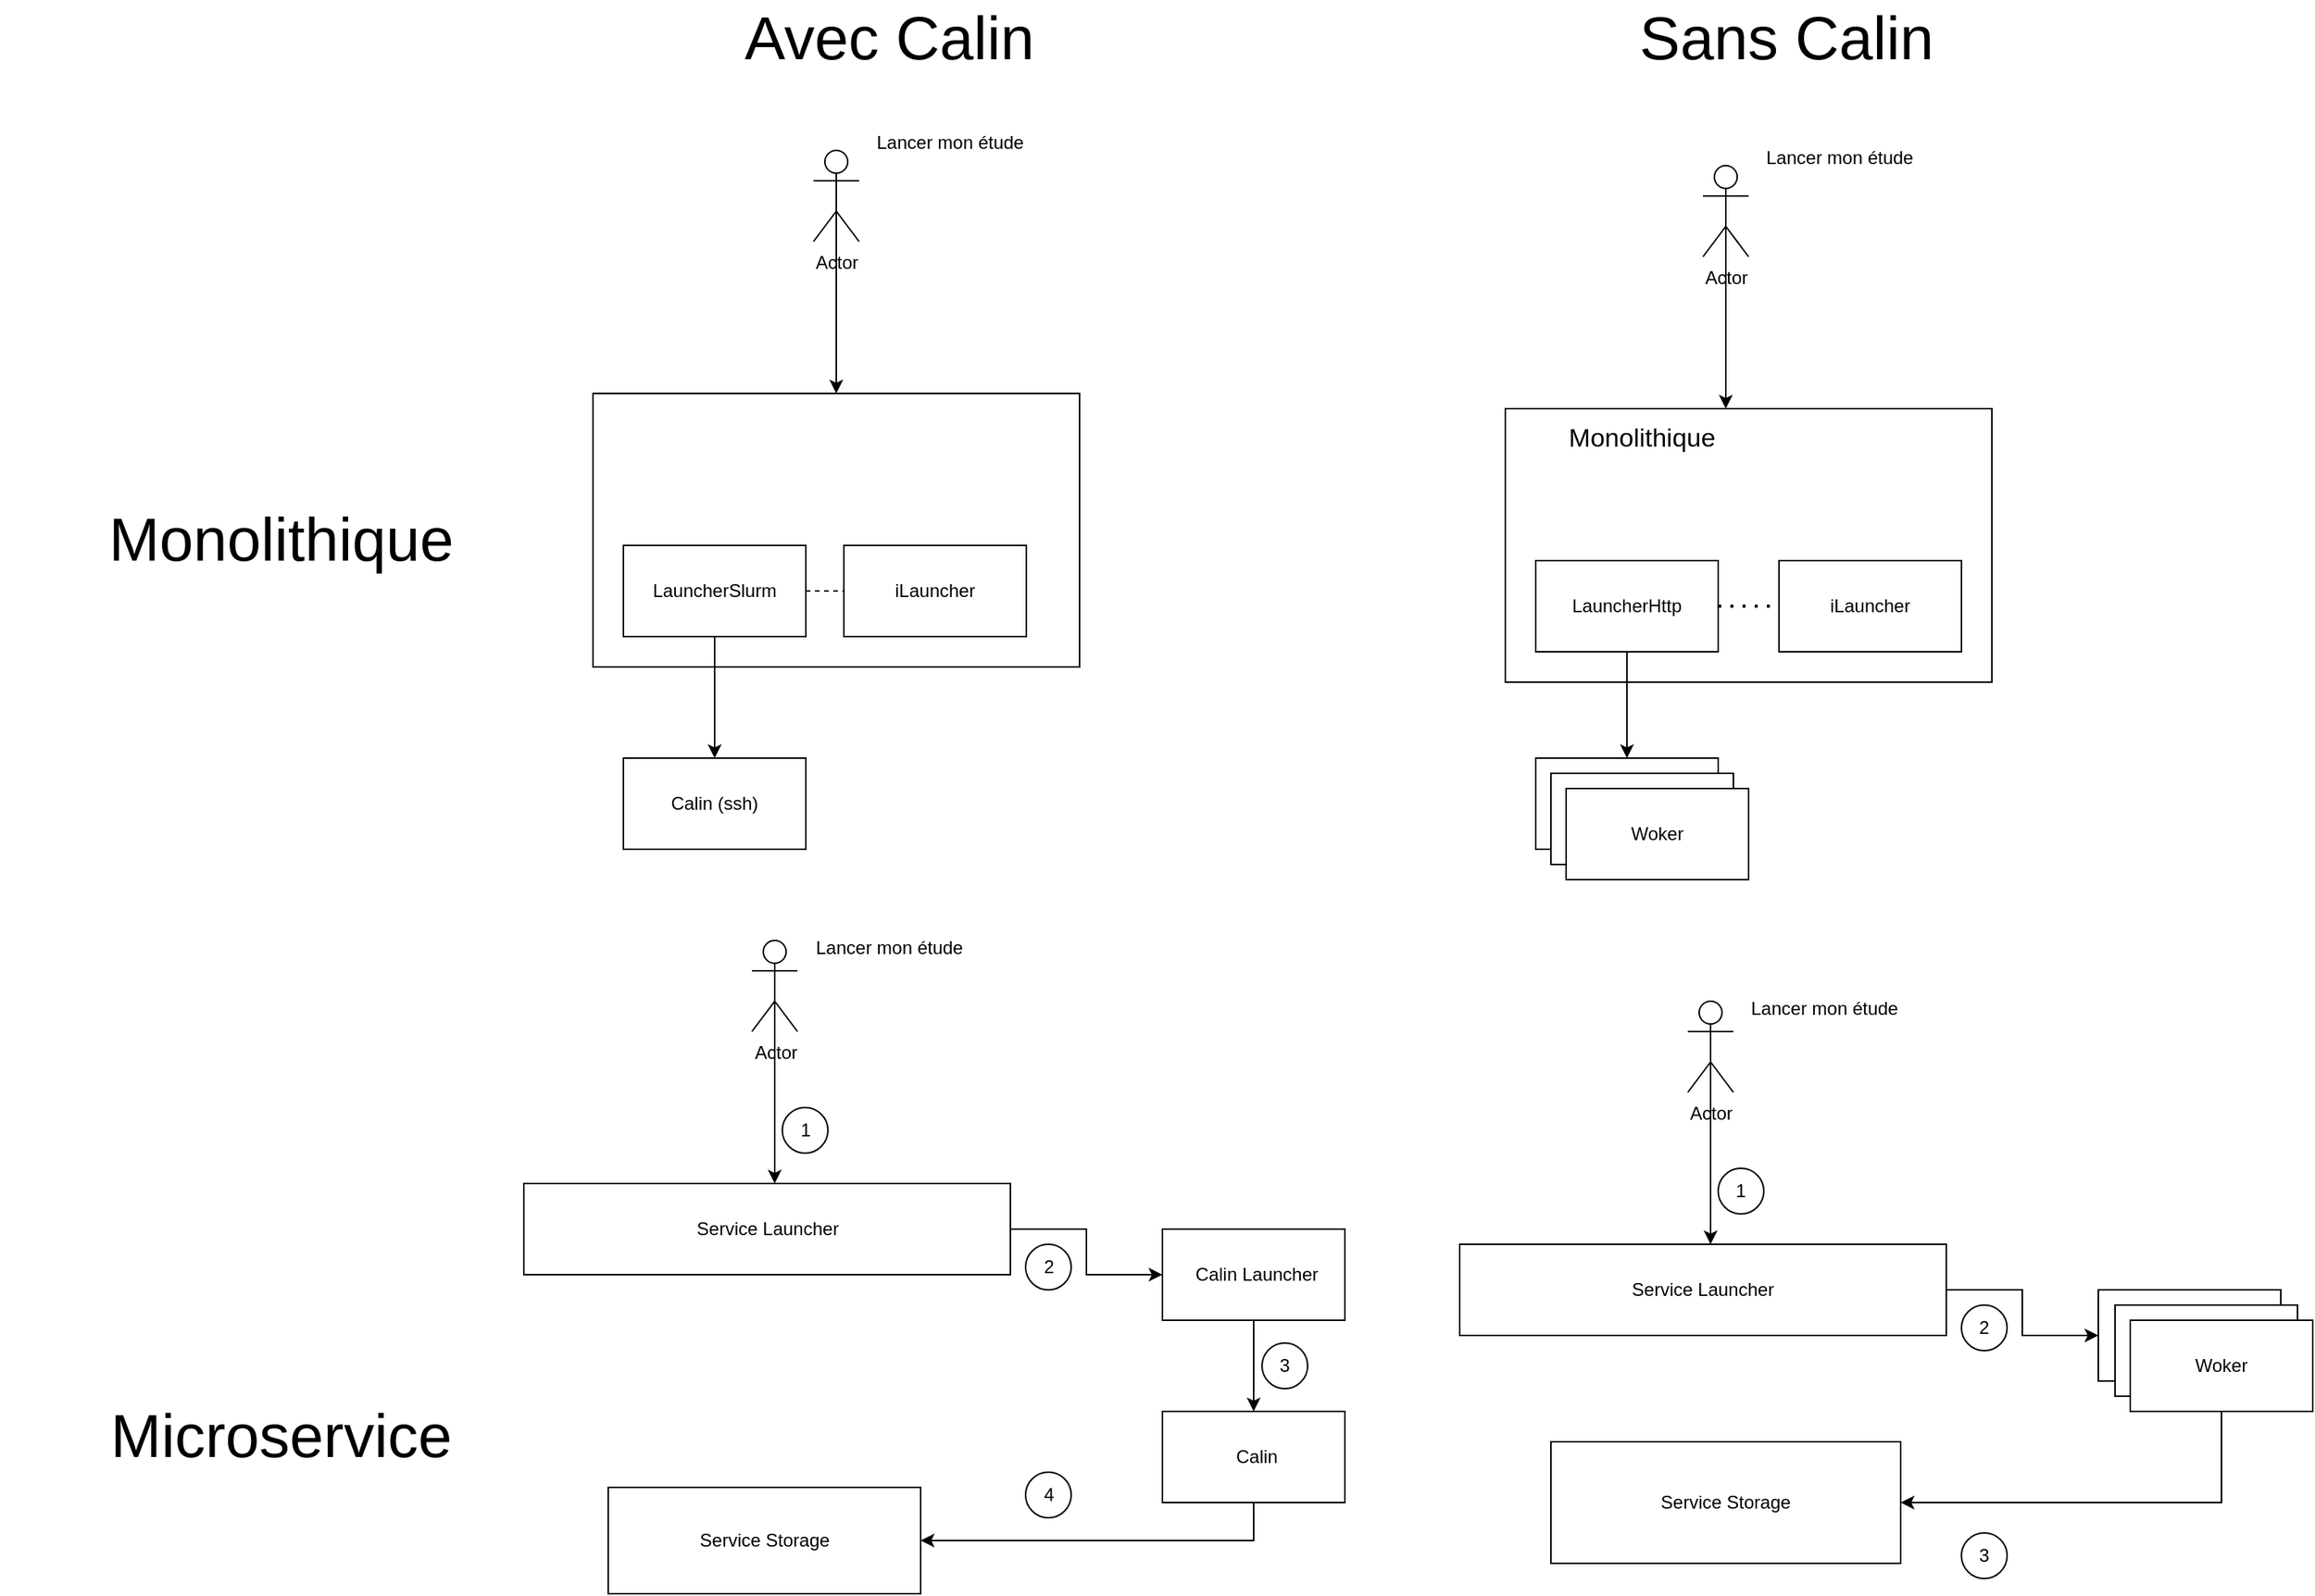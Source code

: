 <mxfile version="13.7.3" type="device" pages="2"><diagram id="2jbiim7TMoFlgqSOU9H8" name="Page-1"><mxGraphModel dx="1106" dy="892" grid="1" gridSize="10" guides="1" tooltips="1" connect="1" arrows="1" fold="1" page="1" pageScale="1" pageWidth="1169" pageHeight="827" math="0" shadow="0"><root><mxCell id="0"/><mxCell id="1" parent="0"/><mxCell id="WgbpttGznblFK_NGPmDG-1" value="" style="rounded=0;whiteSpace=wrap;html=1;" parent="1" vertex="1"><mxGeometry x="420" y="300" width="320" height="180" as="geometry"/></mxCell><mxCell id="WgbpttGznblFK_NGPmDG-2" value="LauncherSlurm" style="rounded=0;whiteSpace=wrap;html=1;" parent="1" vertex="1"><mxGeometry x="440" y="400" width="120" height="60" as="geometry"/></mxCell><mxCell id="WgbpttGznblFK_NGPmDG-4" value="Calin (ssh)" style="rounded=0;whiteSpace=wrap;html=1;" parent="1" vertex="1"><mxGeometry x="440" y="540" width="120" height="60" as="geometry"/></mxCell><mxCell id="WgbpttGznblFK_NGPmDG-5" value="" style="endArrow=classic;html=1;exitX=0.5;exitY=1;exitDx=0;exitDy=0;entryX=0.5;entryY=0;entryDx=0;entryDy=0;" parent="1" source="WgbpttGznblFK_NGPmDG-2" target="WgbpttGznblFK_NGPmDG-4" edge="1"><mxGeometry width="50" height="50" relative="1" as="geometry"><mxPoint x="540" y="480" as="sourcePoint"/><mxPoint x="590" y="430" as="targetPoint"/></mxGeometry></mxCell><mxCell id="WgbpttGznblFK_NGPmDG-7" value="" style="rounded=0;whiteSpace=wrap;html=1;" parent="1" vertex="1"><mxGeometry x="1020" y="310" width="320" height="180" as="geometry"/></mxCell><mxCell id="WgbpttGznblFK_NGPmDG-8" value="LauncherHttp" style="rounded=0;whiteSpace=wrap;html=1;" parent="1" vertex="1"><mxGeometry x="1040" y="410" width="120" height="60" as="geometry"/></mxCell><mxCell id="WgbpttGznblFK_NGPmDG-9" value="Woker" style="rounded=0;whiteSpace=wrap;html=1;" parent="1" vertex="1"><mxGeometry x="1040" y="540" width="120" height="60" as="geometry"/></mxCell><mxCell id="WgbpttGznblFK_NGPmDG-10" value="" style="endArrow=classic;html=1;exitX=0.5;exitY=1;exitDx=0;exitDy=0;entryX=0.5;entryY=0;entryDx=0;entryDy=0;" parent="1" source="WgbpttGznblFK_NGPmDG-8" target="WgbpttGznblFK_NGPmDG-9" edge="1"><mxGeometry width="50" height="50" relative="1" as="geometry"><mxPoint x="1140" y="490" as="sourcePoint"/><mxPoint x="1190" y="440" as="targetPoint"/></mxGeometry></mxCell><mxCell id="WgbpttGznblFK_NGPmDG-12" value="iLauncher" style="rounded=0;whiteSpace=wrap;html=1;" parent="1" vertex="1"><mxGeometry x="585" y="400" width="120" height="60" as="geometry"/></mxCell><mxCell id="WgbpttGznblFK_NGPmDG-13" value="" style="endArrow=none;dashed=1;html=1;exitX=1;exitY=0.5;exitDx=0;exitDy=0;entryX=0;entryY=0.5;entryDx=0;entryDy=0;" parent="1" source="WgbpttGznblFK_NGPmDG-2" target="WgbpttGznblFK_NGPmDG-12" edge="1"><mxGeometry width="50" height="50" relative="1" as="geometry"><mxPoint x="770" y="480" as="sourcePoint"/><mxPoint x="820" y="430" as="targetPoint"/></mxGeometry></mxCell><mxCell id="WgbpttGznblFK_NGPmDG-15" value="iLauncher" style="rounded=0;whiteSpace=wrap;html=1;" parent="1" vertex="1"><mxGeometry x="1200" y="410" width="120" height="60" as="geometry"/></mxCell><mxCell id="WgbpttGznblFK_NGPmDG-16" value="" style="endArrow=none;dashed=1;html=1;dashPattern=1 3;strokeWidth=2;entryX=0;entryY=0.5;entryDx=0;entryDy=0;exitX=1;exitY=0.5;exitDx=0;exitDy=0;" parent="1" source="WgbpttGznblFK_NGPmDG-8" target="WgbpttGznblFK_NGPmDG-15" edge="1"><mxGeometry width="50" height="50" relative="1" as="geometry"><mxPoint x="980" y="480" as="sourcePoint"/><mxPoint x="1030" y="430" as="targetPoint"/></mxGeometry></mxCell><mxCell id="WgbpttGznblFK_NGPmDG-17" value="Woker" style="rounded=0;whiteSpace=wrap;html=1;" parent="1" vertex="1"><mxGeometry x="1050" y="550" width="120" height="60" as="geometry"/></mxCell><mxCell id="WgbpttGznblFK_NGPmDG-18" value="Woker" style="rounded=0;whiteSpace=wrap;html=1;" parent="1" vertex="1"><mxGeometry x="1060" y="560" width="120" height="60" as="geometry"/></mxCell><mxCell id="WgbpttGznblFK_NGPmDG-19" value="Service Storage" style="rounded=0;whiteSpace=wrap;html=1;" parent="1" vertex="1"><mxGeometry x="1050" y="990" width="230" height="80" as="geometry"/></mxCell><mxCell id="WgbpttGznblFK_NGPmDG-40" value="" style="edgeStyle=orthogonalEdgeStyle;rounded=0;orthogonalLoop=1;jettySize=auto;html=1;entryX=1;entryY=0.5;entryDx=0;entryDy=0;exitX=0.5;exitY=1;exitDx=0;exitDy=0;" parent="1" source="WgbpttGznblFK_NGPmDG-27" target="WgbpttGznblFK_NGPmDG-19" edge="1"><mxGeometry relative="1" as="geometry"/></mxCell><mxCell id="WgbpttGznblFK_NGPmDG-44" style="edgeStyle=orthogonalEdgeStyle;rounded=0;orthogonalLoop=1;jettySize=auto;html=1;entryX=0;entryY=0.5;entryDx=0;entryDy=0;" parent="1" source="WgbpttGznblFK_NGPmDG-21" target="WgbpttGznblFK_NGPmDG-25" edge="1"><mxGeometry relative="1" as="geometry"/></mxCell><mxCell id="WgbpttGznblFK_NGPmDG-21" value="Service Launcher" style="rounded=0;whiteSpace=wrap;html=1;" parent="1" vertex="1"><mxGeometry x="990" y="860" width="320" height="60" as="geometry"/></mxCell><mxCell id="WgbpttGznblFK_NGPmDG-25" value="Woker" style="rounded=0;whiteSpace=wrap;html=1;" parent="1" vertex="1"><mxGeometry x="1410" y="890" width="120" height="60" as="geometry"/></mxCell><mxCell id="WgbpttGznblFK_NGPmDG-26" value="Woker" style="rounded=0;whiteSpace=wrap;html=1;" parent="1" vertex="1"><mxGeometry x="1421" y="900" width="120" height="60" as="geometry"/></mxCell><mxCell id="WgbpttGznblFK_NGPmDG-27" value="Woker" style="rounded=0;whiteSpace=wrap;html=1;" parent="1" vertex="1"><mxGeometry x="1431" y="910" width="120" height="60" as="geometry"/></mxCell><mxCell id="WgbpttGznblFK_NGPmDG-28" value="&lt;font style=&quot;font-size: 17px&quot;&gt;Monolithique&lt;/font&gt;" style="text;html=1;strokeColor=none;fillColor=none;align=center;verticalAlign=middle;whiteSpace=wrap;rounded=0;" parent="1" vertex="1"><mxGeometry x="1030" y="320" width="160" height="20" as="geometry"/></mxCell><mxCell id="WgbpttGznblFK_NGPmDG-31" value="Actor" style="shape=umlActor;verticalLabelPosition=bottom;verticalAlign=top;html=1;outlineConnect=0;" parent="1" vertex="1"><mxGeometry x="565" y="140" width="30" height="60" as="geometry"/></mxCell><mxCell id="WgbpttGznblFK_NGPmDG-33" style="edgeStyle=orthogonalEdgeStyle;rounded=0;orthogonalLoop=1;jettySize=auto;html=1;exitX=0.5;exitY=0.5;exitDx=0;exitDy=0;exitPerimeter=0;entryX=0.5;entryY=0;entryDx=0;entryDy=0;" parent="1" source="WgbpttGznblFK_NGPmDG-31" target="WgbpttGznblFK_NGPmDG-1" edge="1"><mxGeometry relative="1" as="geometry"/></mxCell><mxCell id="WgbpttGznblFK_NGPmDG-36" value="Lancer mon étude" style="text;html=1;strokeColor=none;fillColor=none;align=center;verticalAlign=middle;whiteSpace=wrap;rounded=0;" parent="1" vertex="1"><mxGeometry x="605" y="120" width="100" height="30" as="geometry"/></mxCell><mxCell id="WgbpttGznblFK_NGPmDG-37" value="Actor" style="shape=umlActor;verticalLabelPosition=bottom;verticalAlign=top;html=1;outlineConnect=0;" parent="1" vertex="1"><mxGeometry x="1150" y="150" width="30" height="60" as="geometry"/></mxCell><mxCell id="WgbpttGznblFK_NGPmDG-38" style="edgeStyle=orthogonalEdgeStyle;rounded=0;orthogonalLoop=1;jettySize=auto;html=1;exitX=0.5;exitY=0.5;exitDx=0;exitDy=0;exitPerimeter=0;entryX=0.5;entryY=0;entryDx=0;entryDy=0;" parent="1" source="WgbpttGznblFK_NGPmDG-37" edge="1"><mxGeometry relative="1" as="geometry"><mxPoint x="1165" y="310" as="targetPoint"/></mxGeometry></mxCell><mxCell id="WgbpttGznblFK_NGPmDG-39" value="Lancer mon étude" style="text;html=1;strokeColor=none;fillColor=none;align=center;verticalAlign=middle;whiteSpace=wrap;rounded=0;" parent="1" vertex="1"><mxGeometry x="1190" y="130" width="100" height="30" as="geometry"/></mxCell><mxCell id="WgbpttGznblFK_NGPmDG-41" value="Actor" style="shape=umlActor;verticalLabelPosition=bottom;verticalAlign=top;html=1;outlineConnect=0;" parent="1" vertex="1"><mxGeometry x="1140" y="700" width="30" height="60" as="geometry"/></mxCell><mxCell id="WgbpttGznblFK_NGPmDG-42" style="edgeStyle=orthogonalEdgeStyle;rounded=0;orthogonalLoop=1;jettySize=auto;html=1;exitX=0.5;exitY=0.5;exitDx=0;exitDy=0;exitPerimeter=0;entryX=0.5;entryY=0;entryDx=0;entryDy=0;" parent="1" source="WgbpttGznblFK_NGPmDG-41" edge="1"><mxGeometry relative="1" as="geometry"><mxPoint x="1155" y="860" as="targetPoint"/></mxGeometry></mxCell><mxCell id="WgbpttGznblFK_NGPmDG-43" value="Lancer mon étude" style="text;html=1;strokeColor=none;fillColor=none;align=center;verticalAlign=middle;whiteSpace=wrap;rounded=0;" parent="1" vertex="1"><mxGeometry x="1180" y="690" width="100" height="30" as="geometry"/></mxCell><mxCell id="WgbpttGznblFK_NGPmDG-45" value="1" style="ellipse;whiteSpace=wrap;html=1;aspect=fixed;" parent="1" vertex="1"><mxGeometry x="1160" y="810" width="30" height="30" as="geometry"/></mxCell><mxCell id="WgbpttGznblFK_NGPmDG-46" value="2" style="ellipse;whiteSpace=wrap;html=1;aspect=fixed;" parent="1" vertex="1"><mxGeometry x="1320" y="900" width="30" height="30" as="geometry"/></mxCell><mxCell id="WgbpttGznblFK_NGPmDG-47" value="3" style="ellipse;whiteSpace=wrap;html=1;aspect=fixed;" parent="1" vertex="1"><mxGeometry x="1320" y="1050" width="30" height="30" as="geometry"/></mxCell><mxCell id="WgbpttGznblFK_NGPmDG-51" value="&lt;font style=&quot;font-size: 40px&quot;&gt;Avec Calin&lt;/font&gt;" style="text;html=1;strokeColor=none;fillColor=none;align=center;verticalAlign=middle;whiteSpace=wrap;rounded=0;" parent="1" vertex="1"><mxGeometry x="430" y="50" width="370" height="30" as="geometry"/></mxCell><mxCell id="WgbpttGznblFK_NGPmDG-52" value="&lt;font style=&quot;font-size: 40px&quot;&gt;Sans Calin&lt;/font&gt;" style="text;html=1;strokeColor=none;fillColor=none;align=center;verticalAlign=middle;whiteSpace=wrap;rounded=0;" parent="1" vertex="1"><mxGeometry x="1020" y="50" width="370" height="30" as="geometry"/></mxCell><mxCell id="WgbpttGznblFK_NGPmDG-53" value="&lt;font style=&quot;font-size: 40px&quot;&gt;Monolithique&lt;/font&gt;" style="text;html=1;strokeColor=none;fillColor=none;align=center;verticalAlign=middle;whiteSpace=wrap;rounded=0;" parent="1" vertex="1"><mxGeometry x="30" y="380" width="370" height="30" as="geometry"/></mxCell><mxCell id="WgbpttGznblFK_NGPmDG-54" value="&lt;font style=&quot;font-size: 40px&quot;&gt;Microservice&lt;/font&gt;" style="text;html=1;strokeColor=none;fillColor=none;align=center;verticalAlign=middle;whiteSpace=wrap;rounded=0;" parent="1" vertex="1"><mxGeometry x="30" y="970" width="370" height="30" as="geometry"/></mxCell><mxCell id="WgbpttGznblFK_NGPmDG-55" value="Service Storage" style="rounded=0;whiteSpace=wrap;html=1;" parent="1" vertex="1"><mxGeometry x="430" y="1020" width="205.5" height="70" as="geometry"/></mxCell><mxCell id="WgbpttGznblFK_NGPmDG-56" value="" style="edgeStyle=orthogonalEdgeStyle;rounded=0;orthogonalLoop=1;jettySize=auto;html=1;entryX=1;entryY=0.5;entryDx=0;entryDy=0;exitX=0.5;exitY=1;exitDx=0;exitDy=0;" parent="1" source="WgbpttGznblFK_NGPmDG-69" target="WgbpttGznblFK_NGPmDG-55" edge="1"><mxGeometry relative="1" as="geometry"><mxPoint x="875.5" y="930" as="sourcePoint"/></mxGeometry></mxCell><mxCell id="WgbpttGznblFK_NGPmDG-57" style="edgeStyle=orthogonalEdgeStyle;rounded=0;orthogonalLoop=1;jettySize=auto;html=1;entryX=0;entryY=0.5;entryDx=0;entryDy=0;" parent="1" source="WgbpttGznblFK_NGPmDG-58" target="WgbpttGznblFK_NGPmDG-59" edge="1"><mxGeometry relative="1" as="geometry"/></mxCell><mxCell id="WgbpttGznblFK_NGPmDG-58" value="Service Launcher" style="rounded=0;whiteSpace=wrap;html=1;" parent="1" vertex="1"><mxGeometry x="374.5" y="820" width="320" height="60" as="geometry"/></mxCell><mxCell id="WgbpttGznblFK_NGPmDG-70" style="edgeStyle=orthogonalEdgeStyle;rounded=0;orthogonalLoop=1;jettySize=auto;html=1;entryX=0.5;entryY=0;entryDx=0;entryDy=0;" parent="1" source="WgbpttGznblFK_NGPmDG-59" target="WgbpttGznblFK_NGPmDG-69" edge="1"><mxGeometry relative="1" as="geometry"/></mxCell><mxCell id="WgbpttGznblFK_NGPmDG-59" value="&amp;nbsp;Calin Launcher" style="rounded=0;whiteSpace=wrap;html=1;" parent="1" vertex="1"><mxGeometry x="794.5" y="850" width="120" height="60" as="geometry"/></mxCell><mxCell id="WgbpttGznblFK_NGPmDG-63" value="Actor" style="shape=umlActor;verticalLabelPosition=bottom;verticalAlign=top;html=1;outlineConnect=0;" parent="1" vertex="1"><mxGeometry x="524.5" y="660" width="30" height="60" as="geometry"/></mxCell><mxCell id="WgbpttGznblFK_NGPmDG-64" style="edgeStyle=orthogonalEdgeStyle;rounded=0;orthogonalLoop=1;jettySize=auto;html=1;exitX=0.5;exitY=0.5;exitDx=0;exitDy=0;exitPerimeter=0;entryX=0.5;entryY=0;entryDx=0;entryDy=0;" parent="1" source="WgbpttGznblFK_NGPmDG-63" edge="1"><mxGeometry relative="1" as="geometry"><mxPoint x="539.5" y="820" as="targetPoint"/></mxGeometry></mxCell><mxCell id="WgbpttGznblFK_NGPmDG-65" value="Lancer mon étude" style="text;html=1;strokeColor=none;fillColor=none;align=center;verticalAlign=middle;whiteSpace=wrap;rounded=0;" parent="1" vertex="1"><mxGeometry x="564.5" y="650" width="100" height="30" as="geometry"/></mxCell><mxCell id="WgbpttGznblFK_NGPmDG-66" value="1" style="ellipse;whiteSpace=wrap;html=1;aspect=fixed;" parent="1" vertex="1"><mxGeometry x="544.5" y="770" width="30" height="30" as="geometry"/></mxCell><mxCell id="WgbpttGznblFK_NGPmDG-67" value="2" style="ellipse;whiteSpace=wrap;html=1;aspect=fixed;" parent="1" vertex="1"><mxGeometry x="704.5" y="860" width="30" height="30" as="geometry"/></mxCell><mxCell id="WgbpttGznblFK_NGPmDG-68" value="4" style="ellipse;whiteSpace=wrap;html=1;aspect=fixed;" parent="1" vertex="1"><mxGeometry x="704.5" y="1010" width="30" height="30" as="geometry"/></mxCell><mxCell id="WgbpttGznblFK_NGPmDG-69" value="&amp;nbsp;Calin" style="rounded=0;whiteSpace=wrap;html=1;" parent="1" vertex="1"><mxGeometry x="794.5" y="970" width="120" height="60" as="geometry"/></mxCell><mxCell id="WgbpttGznblFK_NGPmDG-71" value="3" style="ellipse;whiteSpace=wrap;html=1;aspect=fixed;" parent="1" vertex="1"><mxGeometry x="860" y="925" width="30" height="30" as="geometry"/></mxCell></root></mxGraphModel></diagram><diagram id="TOaJVc9YOWYwdpdRmAmp" name="Page-2"><mxGraphModel dx="1106" dy="892" grid="1" gridSize="10" guides="1" tooltips="1" connect="1" arrows="1" fold="1" page="1" pageScale="1" pageWidth="1169" pageHeight="827" math="0" shadow="0"><root><mxCell id="RPEMvpGCfxPutvqTvE3p-0"/><mxCell id="RPEMvpGCfxPutvqTvE3p-1" parent="RPEMvpGCfxPutvqTvE3p-0"/></root></mxGraphModel></diagram></mxfile>